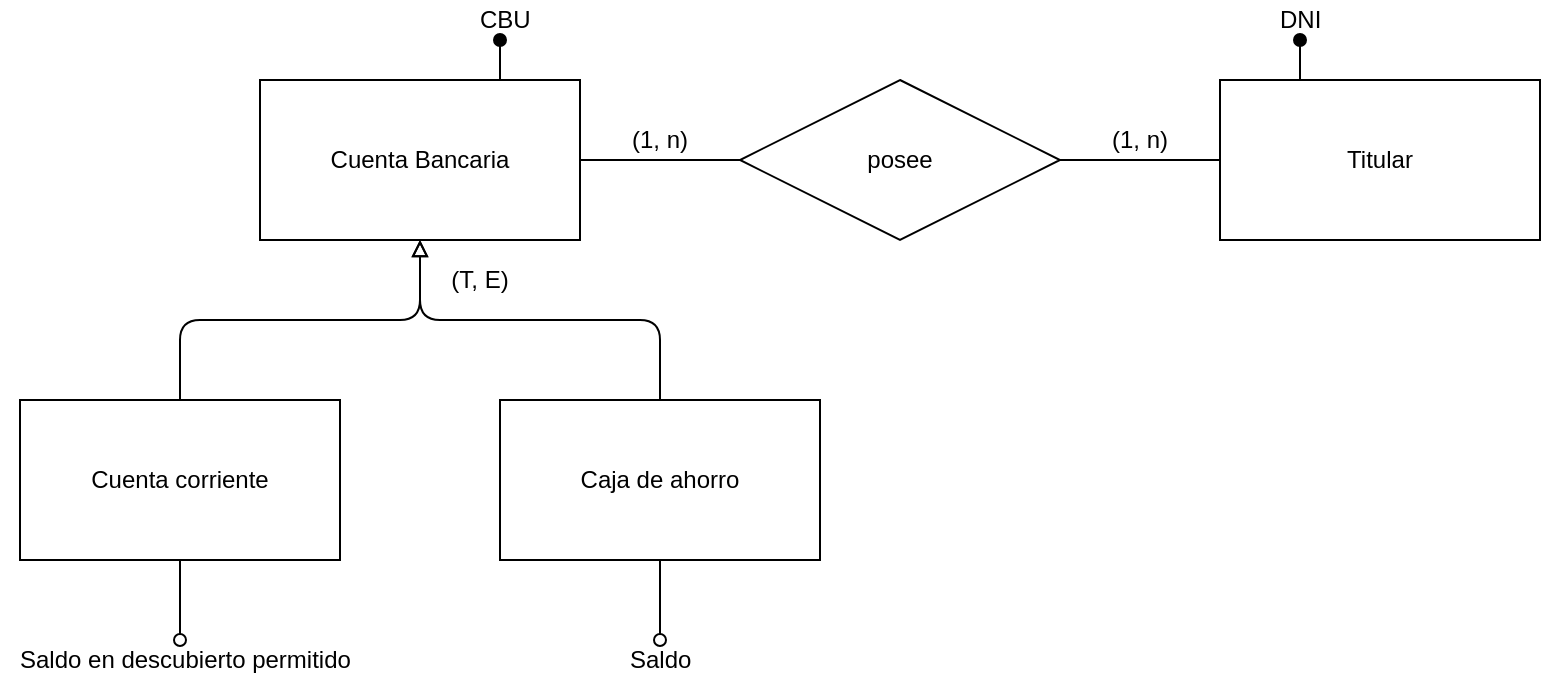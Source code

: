 <mxfile>
    <diagram id="q9Oh4_sZjCY8hbdrMX3Q" name="Página-1">
        <mxGraphModel dx="393" dy="222" grid="1" gridSize="10" guides="1" tooltips="1" connect="1" arrows="1" fold="1" page="1" pageScale="1" pageWidth="827" pageHeight="1169" math="0" shadow="0">
            <root>
                <mxCell id="0"/>
                <mxCell id="1" parent="0"/>
                <mxCell id="2" value="Cuenta Bancaria" style="rounded=0;whiteSpace=wrap;html=1;" vertex="1" parent="1">
                    <mxGeometry x="160" y="160" width="160" height="80" as="geometry"/>
                </mxCell>
                <mxCell id="7" style="edgeStyle=none;html=1;entryX=0.5;entryY=1;entryDx=0;entryDy=0;exitX=0.5;exitY=0;exitDx=0;exitDy=0;endArrow=block;endFill=0;" edge="1" parent="1" source="3" target="2">
                    <mxGeometry relative="1" as="geometry">
                        <mxPoint x="180" y="280" as="targetPoint"/>
                        <Array as="points">
                            <mxPoint x="120" y="280"/>
                            <mxPoint x="240" y="280"/>
                        </Array>
                    </mxGeometry>
                </mxCell>
                <mxCell id="3" value="Cuenta corriente" style="rounded=0;whiteSpace=wrap;html=1;" vertex="1" parent="1">
                    <mxGeometry x="40" y="320" width="160" height="80" as="geometry"/>
                </mxCell>
                <mxCell id="6" style="edgeStyle=none;html=1;entryX=0.5;entryY=1;entryDx=0;entryDy=0;exitX=0.5;exitY=0;exitDx=0;exitDy=0;endArrow=block;endFill=0;" edge="1" parent="1" source="4" target="2">
                    <mxGeometry relative="1" as="geometry">
                        <Array as="points">
                            <mxPoint x="360" y="280"/>
                            <mxPoint x="240" y="280"/>
                        </Array>
                    </mxGeometry>
                </mxCell>
                <mxCell id="4" value="Caja de ahorro" style="rounded=0;whiteSpace=wrap;html=1;" vertex="1" parent="1">
                    <mxGeometry x="280" y="320" width="160" height="80" as="geometry"/>
                </mxCell>
                <mxCell id="5" value="Titular" style="rounded=0;whiteSpace=wrap;html=1;" vertex="1" parent="1">
                    <mxGeometry x="640" y="160" width="160" height="80" as="geometry"/>
                </mxCell>
                <mxCell id="10" value="(T, E)" style="text;html=1;strokeColor=none;fillColor=none;align=center;verticalAlign=middle;whiteSpace=wrap;rounded=0;labelBackgroundColor=none;" vertex="1" parent="1">
                    <mxGeometry x="250" y="250" width="40" height="20" as="geometry"/>
                </mxCell>
                <mxCell id="12" value="" style="edgeStyle=none;html=1;endArrow=none;endFill=0;" edge="1" parent="1" source="11" target="5">
                    <mxGeometry relative="1" as="geometry"/>
                </mxCell>
                <mxCell id="13" value="" style="edgeStyle=none;html=1;endArrow=none;endFill=0;" edge="1" parent="1" source="11" target="2">
                    <mxGeometry relative="1" as="geometry"/>
                </mxCell>
                <mxCell id="11" value="posee" style="rhombus;whiteSpace=wrap;html=1;" vertex="1" parent="1">
                    <mxGeometry x="400" y="160" width="160" height="80" as="geometry"/>
                </mxCell>
                <mxCell id="14" value="(1, n)" style="text;html=1;strokeColor=none;fillColor=none;align=center;verticalAlign=middle;whiteSpace=wrap;rounded=0;labelBackgroundColor=none;" vertex="1" parent="1">
                    <mxGeometry x="340" y="180" width="40" height="20" as="geometry"/>
                </mxCell>
                <mxCell id="15" value="(1, n)" style="text;html=1;strokeColor=none;fillColor=none;align=center;verticalAlign=middle;whiteSpace=wrap;rounded=0;labelBackgroundColor=none;" vertex="1" parent="1">
                    <mxGeometry x="580" y="180" width="40" height="20" as="geometry"/>
                </mxCell>
                <mxCell id="18" style="html=1;labelBorderColor=none;strokeWidth=1;endArrow=oval;endFill=1;endSize=6;targetPerimeterSpacing=0;align=left;exitX=0.25;exitY=0;exitDx=0;exitDy=0;entryX=0.5;entryY=1;entryDx=0;entryDy=0;" edge="1" target="19" parent="1" source="5">
                    <mxGeometry relative="1" as="geometry">
                        <mxPoint x="670.0" y="150" as="sourcePoint"/>
                    </mxGeometry>
                </mxCell>
                <mxCell id="19" value="DNI" style="text;html=1;strokeColor=none;fillColor=none;align=left;verticalAlign=middle;whiteSpace=wrap;rounded=0;container=0;spacingLeft=8;" vertex="1" parent="1">
                    <mxGeometry x="660" y="120" width="40" height="20" as="geometry"/>
                </mxCell>
                <mxCell id="20" style="html=1;labelBorderColor=none;strokeWidth=1;endArrow=oval;endFill=1;endSize=6;targetPerimeterSpacing=0;align=left;entryX=0.5;entryY=1;entryDx=0;entryDy=0;exitX=0.75;exitY=0;exitDx=0;exitDy=0;" edge="1" target="21" parent="1" source="2">
                    <mxGeometry relative="1" as="geometry">
                        <mxPoint x="170" y="110" as="sourcePoint"/>
                    </mxGeometry>
                </mxCell>
                <mxCell id="21" value="CBU" style="text;html=1;strokeColor=none;fillColor=none;align=left;verticalAlign=middle;whiteSpace=wrap;rounded=0;container=0;spacingLeft=8;" vertex="1" parent="1">
                    <mxGeometry x="260" y="120" width="40" height="20" as="geometry"/>
                </mxCell>
                <mxCell id="23" style="html=1;labelBorderColor=none;strokeWidth=1;endArrow=oval;endFill=0;endSize=6;targetPerimeterSpacing=0;align=left;exitX=0.5;exitY=1;exitDx=0;exitDy=0;entryX=0.5;entryY=0;entryDx=0;entryDy=0;" edge="1" target="24" parent="1" source="4">
                    <mxGeometry relative="1" as="geometry">
                        <mxPoint x="450" y="330" as="sourcePoint"/>
                    </mxGeometry>
                </mxCell>
                <mxCell id="24" value="Saldo" style="text;html=1;strokeColor=none;fillColor=none;align=left;verticalAlign=middle;whiteSpace=wrap;rounded=0;container=0;spacingLeft=8;" vertex="1" parent="1">
                    <mxGeometry x="335" y="440" width="50" height="20" as="geometry"/>
                </mxCell>
                <mxCell id="29" style="html=1;labelBorderColor=none;strokeWidth=1;endArrow=oval;endFill=0;endSize=6;targetPerimeterSpacing=0;align=left;exitX=0.5;exitY=1;exitDx=0;exitDy=0;" edge="1" target="30" parent="1" source="3">
                    <mxGeometry relative="1" as="geometry">
                        <mxPoint x="50" y="430" as="sourcePoint"/>
                    </mxGeometry>
                </mxCell>
                <mxCell id="30" value="Saldo en descubierto permitido" style="text;html=1;strokeColor=none;fillColor=none;align=left;verticalAlign=middle;whiteSpace=wrap;rounded=0;container=0;spacingLeft=8;" vertex="1" parent="1">
                    <mxGeometry x="30" y="440" width="180" height="20" as="geometry"/>
                </mxCell>
            </root>
        </mxGraphModel>
    </diagram>
</mxfile>